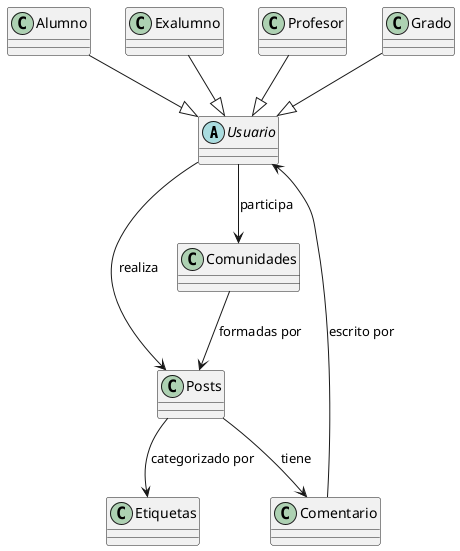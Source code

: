 @startuml
abstract class Usuario
class Alumno
class Exalumno
class Profesor
class Grado
class Posts
class Comunidades
class Etiquetas
class Comentario

' Relaciones de herencia
Alumno --|> Usuario
Exalumno --|> Usuario
Profesor --|> Usuario
Grado --|> Usuario

' Relaciones entre clases
Usuario --> Posts : realiza
Usuario --> Comunidades : participa
Comunidades --> Posts : formadas por
Posts --> Etiquetas : categorizado por
Posts --> Comentario : tiene
Comentario --> Usuario : escrito por
@enduml

